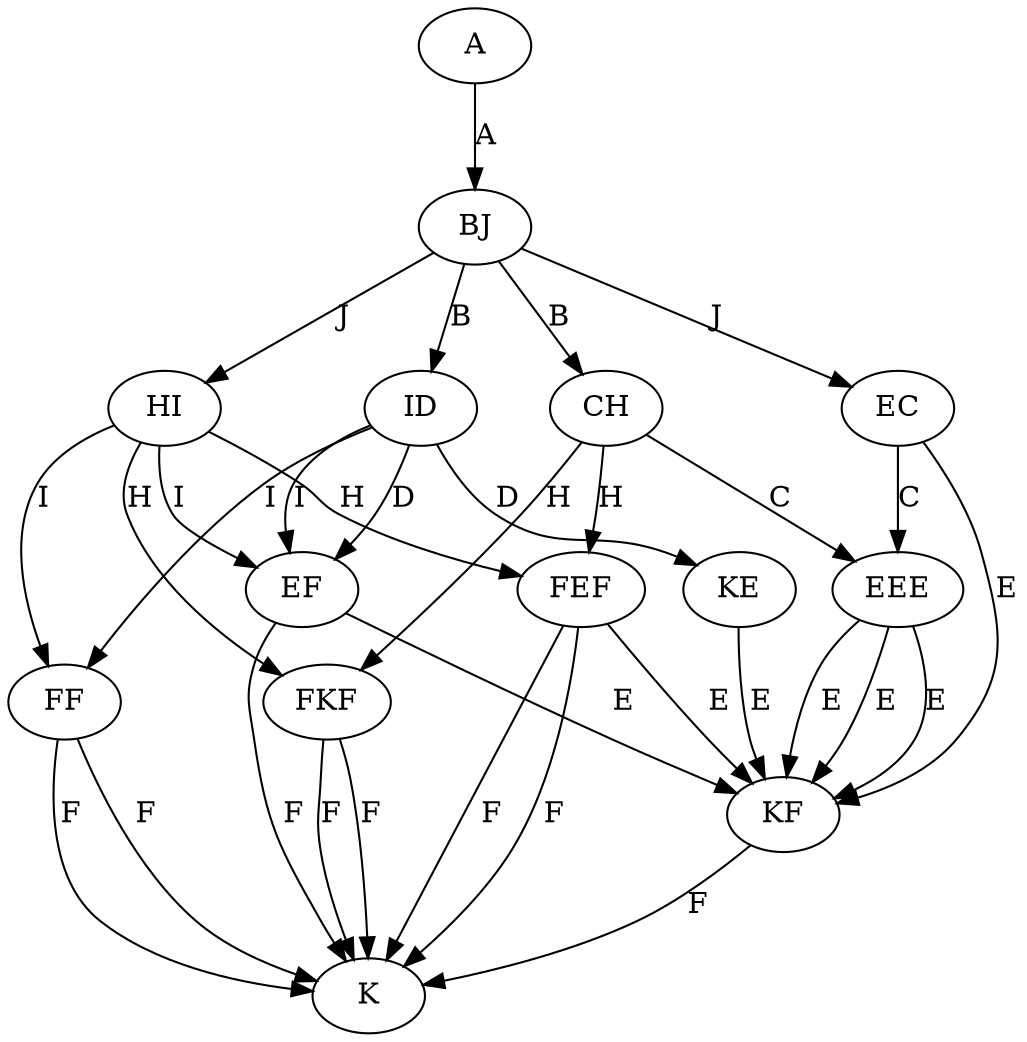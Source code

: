 digraph grammar {
A -> BJ [label="A"]
BJ -> ID [label="B"]
ID -> FF [label="I"]
FF -> K [label="F"]
FF -> K [label="F"]
ID -> EF [label="I"]
EF -> KF [label="E"]
KF -> K [label="F"]
EF -> K [label="F"]
ID -> EF [label="D"]
ID -> KE [label="D"]
KE -> KF [label="E"]
BJ -> CH [label="B"]
CH -> EEE [label="C"]
EEE -> KF [label="E"]
EEE -> KF [label="E"]
EEE -> KF [label="E"]
CH -> FKF [label="H"]
FKF -> K [label="F"]
FKF -> K [label="F"]
CH -> FEF [label="H"]
FEF -> K [label="F"]
FEF -> KF [label="E"]
FEF -> K [label="F"]
BJ -> HI [label="J"]
HI -> FKF [label="H"]
HI -> FEF [label="H"]
HI -> FF [label="I"]
HI -> EF [label="I"]
BJ -> EC [label="J"]
EC -> KF [label="E"]
EC -> EEE [label="C"]
}
